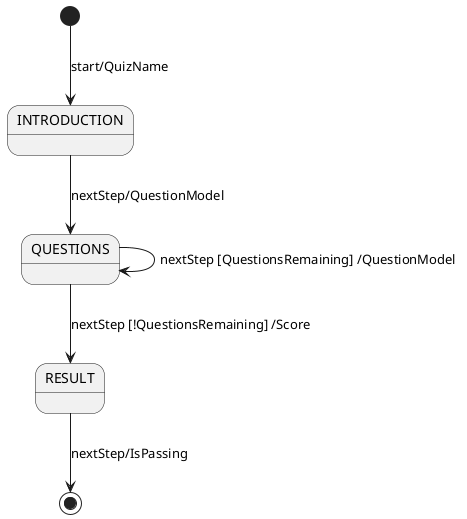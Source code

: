 @startuml

[*] --> INTRODUCTION : start/QuizName
INTRODUCTION --> QUESTIONS : nextStep/QuestionModel
QUESTIONS --> QUESTIONS : nextStep [QuestionsRemaining] /QuestionModel
QUESTIONS --> RESULT : nextStep [!QuestionsRemaining] /Score
RESULT --> [*] : nextStep/IsPassing


@enduml